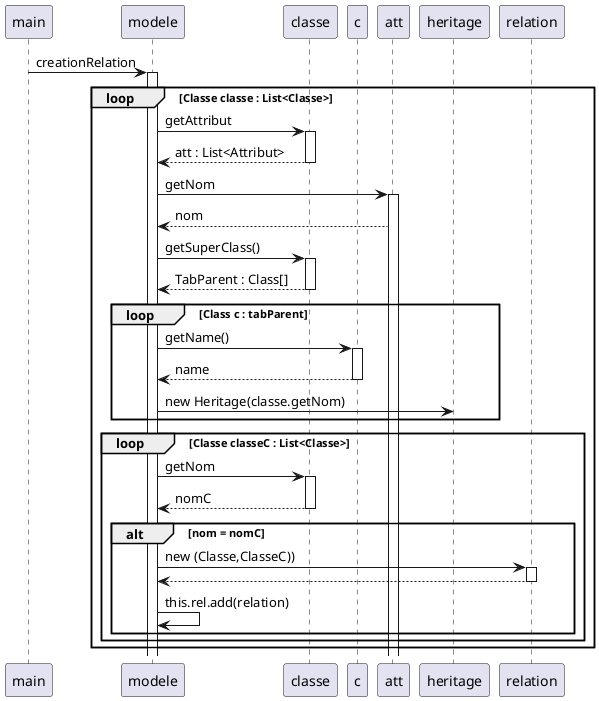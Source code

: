@startuml
'https://plantuml.com/sequence-diagram

participant main
participant modele
participant classe
participant c
participant att
participant heritage
participant relation




main ->modele : creationRelation
activate modele

loop Classe classe : List<Classe>

modele -> classe : getAttribut
activate classe
classe --> modele : att : List<Attribut>
deactivate classe
modele -> att : getNom
activate att
att -->modele : nom
modele -> classe : getSuperClass()
activate classe
classe --> modele : TabParent : Class[]
deactivate classe

loop Class c : tabParent
modele -> c : getName()
activate c
c-->modele : name
deactivate c
modele->heritage : new Heritage(classe.getNom)
end

loop Classe classeC : List<Classe>
modele->classe : getNom
activate classe
classe --> modele : nomC
deactivate classe

alt nom = nomC
modele->relation : new (Classe,ClasseC))
activate relation
relation-->modele
deactivate relation
modele->modele: this.rel.add(relation)
end

end

end
@enduml
